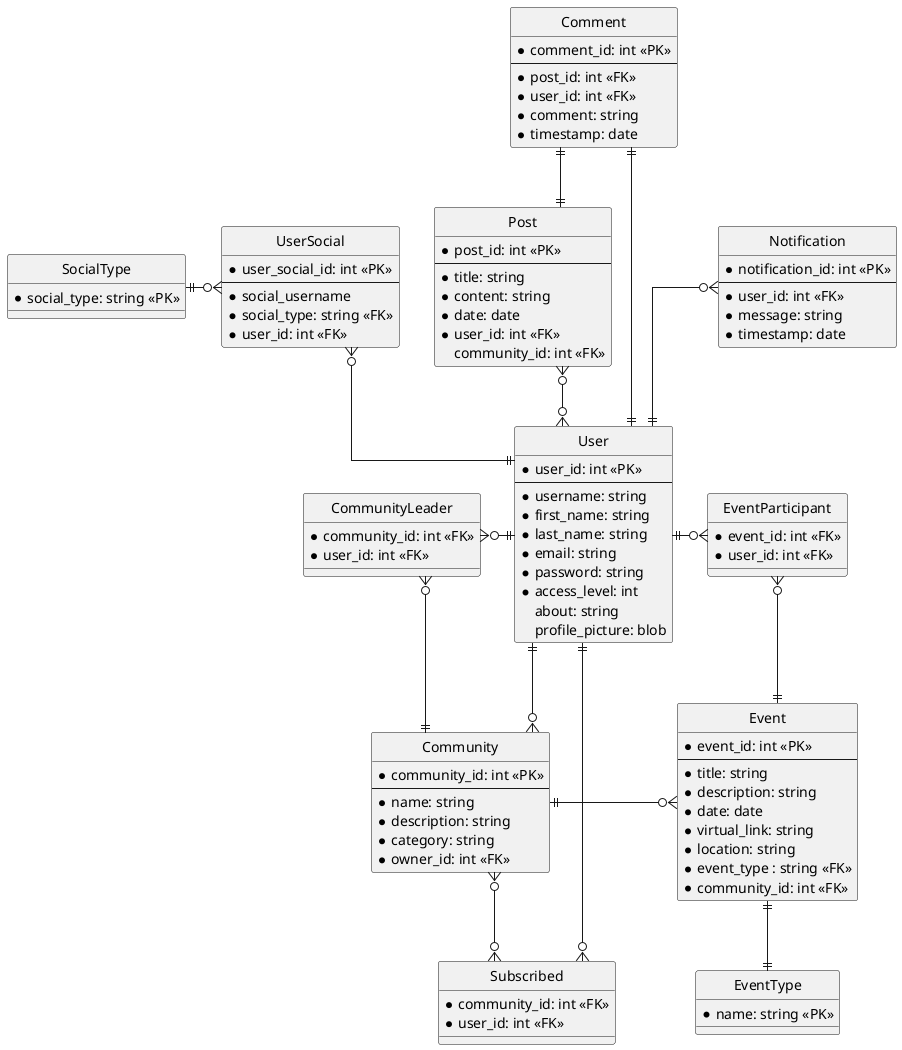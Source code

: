 @startuml erd

skinparam linetype ortho
hide circle

entity User {
    * user_id: int <<PK>>
    --
    * username: string
    * first_name: string
    * last_name: string
    * email: string
    * password: string
    * access_level: int
    about: string
    profile_picture: blob
}

entity Subscribed {
    * community_id: int <<FK>>
    * user_id: int <<FK>>
}

entity Event {
    * event_id: int <<PK>>
    --
    * title: string
    * description: string
    * date: date
    * virtual_link: string
    * location: string
    * event_type : string <<FK>>
    * community_id: int <<FK>>
}

entity Community {
    * community_id: int <<PK>>
    --
    * name: string
    * description: string
    * category: string
    * owner_id: int <<FK>>
}

entity EventType {
    * name: string <<PK>>
}

entity Post {
    * post_id: int <<PK>>
    --
    * title: string
    * content: string
    * date: date
    * user_id: int <<FK>>
    community_id: int <<FK>>
}

entity SocialType {
    * social_type: string << PK>>
}

entity UserSocial {
    * user_social_id: int <<PK>>
    --
    * social_username
    * social_type: string <<FK>>
    * user_id: int <<FK>>
}

entity CommunityLeader {
    * community_id: int <<FK>>
    * user_id: int <<FK>>
}

entity EventParticipant {
    * event_id: int <<FK>>
    * user_id: int <<FK>>
}

entity Notification {
    * notification_id: int <<PK>>
    --
    * user_id: int <<FK>>
    * message: string
    * timestamp: date
}

entity Comment {
    * comment_id: int <<PK>>
    --
    * post_id: int <<FK>>
    * user_id: int <<FK>>
    * comment: string
    * timestamp: date
}

User ||--o{ Subscribed
User }o-up-o{ Post
User ||--o{ Community
User ||-up-o{ UserSocial
UserSocial }o-left-|| SocialType
CommunityLeader }o-right-|| User
CommunityLeader }o--|| Community
EventParticipant }o--|| Event
EventParticipant }o-left-|| User
Notification }o--|| User
Comment ||--|| User
Comment ||--|| Post

Community }o--o{ Subscribed
Community ||-right-o{ Event

Event ||--|| EventType

@enduml